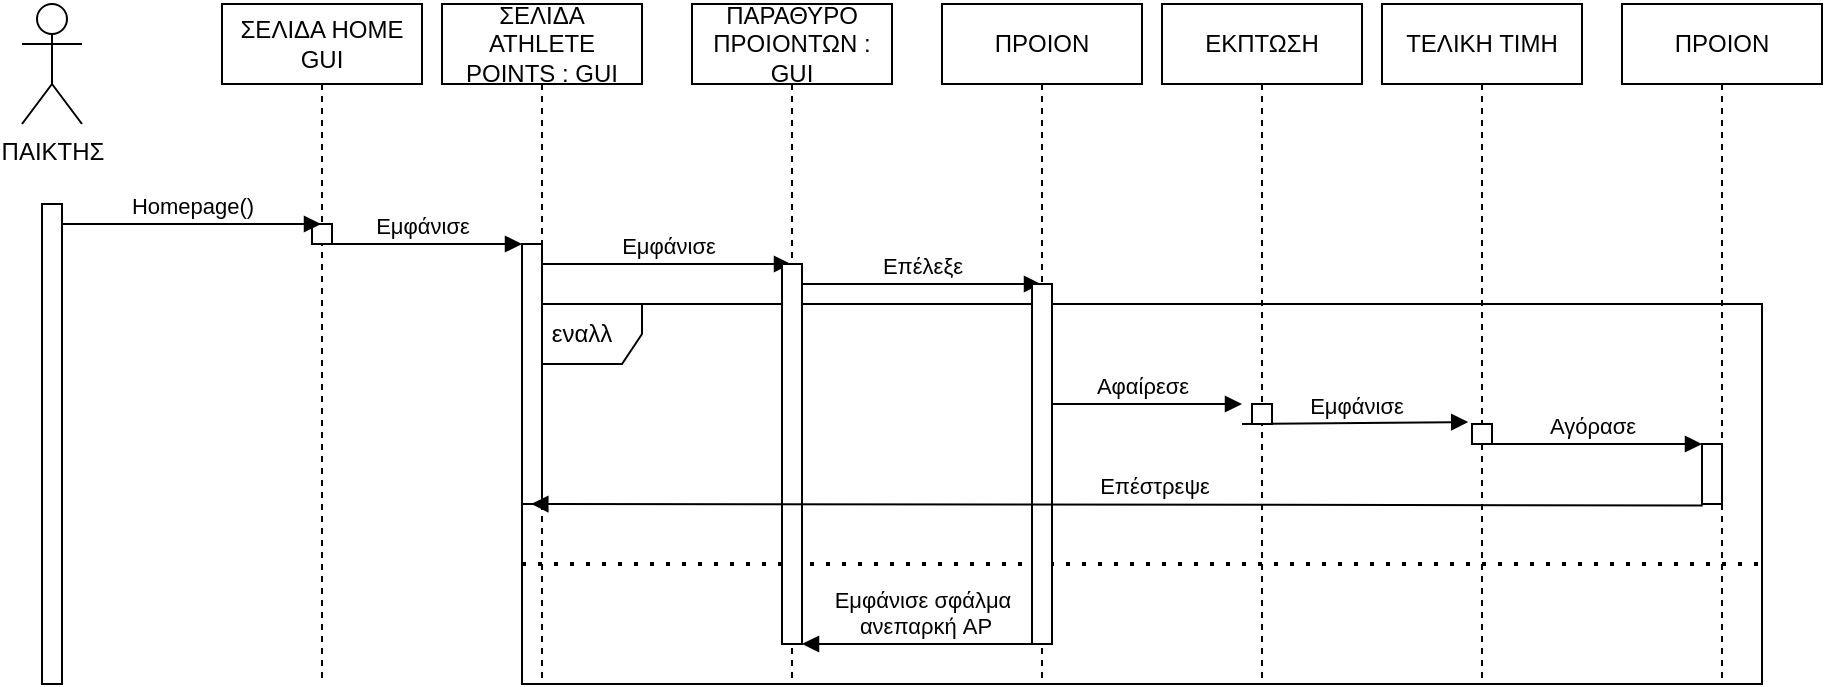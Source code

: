 <mxfile version="18.1.1" type="device"><diagram id="kgpKYQtTHZ0yAKxKKP6v" name="Page-1"><mxGraphModel dx="2213" dy="722" grid="1" gridSize="10" guides="1" tooltips="1" connect="1" arrows="1" fold="1" page="1" pageScale="1" pageWidth="850" pageHeight="1100" math="0" shadow="0"><root><mxCell id="0"/><mxCell id="1" parent="0"/><mxCell id="24NRVxRuh_-m1uV7dO-u-2" value="ΠΑΙΚΤΗΣ" style="shape=umlActor;verticalLabelPosition=bottom;verticalAlign=top;html=1;" parent="1" vertex="1"><mxGeometry x="-40" y="310" width="30" height="60" as="geometry"/></mxCell><mxCell id="24NRVxRuh_-m1uV7dO-u-17" value="Εμφάνισε" style="html=1;verticalAlign=bottom;endArrow=block;rounded=0;" parent="1" edge="1"><mxGeometry x="0.004" width="80" relative="1" as="geometry"><mxPoint x="110" y="430.0" as="sourcePoint"/><mxPoint x="210" y="430" as="targetPoint"/><mxPoint as="offset"/></mxGeometry></mxCell><mxCell id="24NRVxRuh_-m1uV7dO-u-18" value="Εμφάνισε" style="html=1;verticalAlign=bottom;endArrow=block;rounded=0;" parent="1" edge="1"><mxGeometry x="0.004" width="80" relative="1" as="geometry"><mxPoint x="220" y="440" as="sourcePoint"/><mxPoint x="344.5" y="440" as="targetPoint"/><mxPoint as="offset"/></mxGeometry></mxCell><mxCell id="24NRVxRuh_-m1uV7dO-u-19" value="Επέλεξε" style="html=1;verticalAlign=bottom;endArrow=block;rounded=0;" parent="1" edge="1"><mxGeometry x="0.004" width="80" relative="1" as="geometry"><mxPoint x="350" y="450" as="sourcePoint"/><mxPoint x="469.5" y="450" as="targetPoint"/><mxPoint as="offset"/></mxGeometry></mxCell><mxCell id="24NRVxRuh_-m1uV7dO-u-20" value="εναλλ" style="shape=umlFrame;whiteSpace=wrap;html=1;" parent="1" vertex="1"><mxGeometry x="210" y="460" width="620" height="190" as="geometry"/></mxCell><mxCell id="24NRVxRuh_-m1uV7dO-u-22" value="Αφαίρεσε" style="html=1;verticalAlign=bottom;endArrow=block;rounded=0;" parent="1" edge="1"><mxGeometry x="0.004" width="80" relative="1" as="geometry"><mxPoint x="470" y="510" as="sourcePoint"/><mxPoint x="570" y="510" as="targetPoint"/><mxPoint as="offset"/></mxGeometry></mxCell><mxCell id="24NRVxRuh_-m1uV7dO-u-23" value="Εμφάνισε" style="html=1;verticalAlign=bottom;endArrow=block;rounded=0;entryX=-0.188;entryY=-0.097;entryDx=0;entryDy=0;entryPerimeter=0;" parent="1" edge="1" target="24NRVxRuh_-m1uV7dO-u-35"><mxGeometry x="0.004" width="80" relative="1" as="geometry"><mxPoint x="570" y="520" as="sourcePoint"/><mxPoint x="670" y="520" as="targetPoint"/><mxPoint as="offset"/></mxGeometry></mxCell><mxCell id="24NRVxRuh_-m1uV7dO-u-26" value="" style="endArrow=none;dashed=1;html=1;dashPattern=1 3;strokeWidth=2;rounded=0;" parent="1" edge="1"><mxGeometry width="50" height="50" relative="1" as="geometry"><mxPoint x="210" y="590" as="sourcePoint"/><mxPoint x="830" y="590" as="targetPoint"/></mxGeometry></mxCell><mxCell id="24NRVxRuh_-m1uV7dO-u-27" value="Εμφάνισε σφάλμα&lt;br&gt;&amp;nbsp;ανεπαρκή AP" style="html=1;verticalAlign=bottom;endArrow=block;rounded=0;" parent="1" edge="1"><mxGeometry x="0.004" width="80" relative="1" as="geometry"><mxPoint x="470.5" y="630" as="sourcePoint"/><mxPoint x="350" y="630" as="targetPoint"/><mxPoint as="offset"/></mxGeometry></mxCell><mxCell id="24NRVxRuh_-m1uV7dO-u-28" value="" style="html=1;points=[];perimeter=orthogonalPerimeter;" parent="1" vertex="1"><mxGeometry x="-30" y="410" width="10" height="240" as="geometry"/></mxCell><mxCell id="giLlE4g-wB3Z-9P12xvD-1" value="ΣΕΛΙΔΑ HOME&lt;br&gt;GUI&lt;br&gt;" style="shape=umlLifeline;perimeter=lifelinePerimeter;whiteSpace=wrap;html=1;container=1;collapsible=0;recursiveResize=0;outlineConnect=0;" vertex="1" parent="1"><mxGeometry x="60" y="310" width="100" height="340" as="geometry"/></mxCell><mxCell id="giLlE4g-wB3Z-9P12xvD-3" value="" style="html=1;points=[];perimeter=orthogonalPerimeter;" vertex="1" parent="giLlE4g-wB3Z-9P12xvD-1"><mxGeometry x="45" y="110" width="10" height="10" as="geometry"/></mxCell><mxCell id="giLlE4g-wB3Z-9P12xvD-2" value="Homepage()" style="html=1;verticalAlign=bottom;endArrow=block;rounded=0;" edge="1" parent="1" target="giLlE4g-wB3Z-9P12xvD-1"><mxGeometry x="0.004" width="80" relative="1" as="geometry"><mxPoint x="-20" y="420" as="sourcePoint"/><mxPoint x="80" y="420" as="targetPoint"/><mxPoint as="offset"/></mxGeometry></mxCell><mxCell id="giLlE4g-wB3Z-9P12xvD-7" value="ΣΕΛΙΔΑ ATHLETE POINTS : GUI" style="shape=umlLifeline;perimeter=lifelinePerimeter;whiteSpace=wrap;html=1;container=1;collapsible=0;recursiveResize=0;outlineConnect=0;" vertex="1" parent="1"><mxGeometry x="170" y="310" width="100" height="340" as="geometry"/></mxCell><mxCell id="giLlE4g-wB3Z-9P12xvD-8" value="" style="html=1;points=[];perimeter=orthogonalPerimeter;" vertex="1" parent="giLlE4g-wB3Z-9P12xvD-7"><mxGeometry x="40" y="120" width="10" height="130" as="geometry"/></mxCell><mxCell id="giLlE4g-wB3Z-9P12xvD-9" value="ΠΑΡΑΘΥΡΟ ΠΡΟΙΟΝΤΩΝ : GUI" style="shape=umlLifeline;perimeter=lifelinePerimeter;whiteSpace=wrap;html=1;container=1;collapsible=0;recursiveResize=0;outlineConnect=0;" vertex="1" parent="1"><mxGeometry x="295" y="310" width="100" height="340" as="geometry"/></mxCell><mxCell id="giLlE4g-wB3Z-9P12xvD-14" value="" style="html=1;points=[];perimeter=orthogonalPerimeter;" vertex="1" parent="giLlE4g-wB3Z-9P12xvD-9"><mxGeometry x="45" y="130" width="10" height="190" as="geometry"/></mxCell><mxCell id="giLlE4g-wB3Z-9P12xvD-11" value="ΕΚΠΤΩΣΗ" style="shape=umlLifeline;perimeter=lifelinePerimeter;whiteSpace=wrap;html=1;container=1;collapsible=0;recursiveResize=0;outlineConnect=0;" vertex="1" parent="1"><mxGeometry x="530" y="310" width="100" height="340" as="geometry"/></mxCell><mxCell id="24NRVxRuh_-m1uV7dO-u-34" value="" style="html=1;points=[];perimeter=orthogonalPerimeter;" parent="giLlE4g-wB3Z-9P12xvD-11" vertex="1"><mxGeometry x="45" y="200" width="10" height="10" as="geometry"/></mxCell><mxCell id="giLlE4g-wB3Z-9P12xvD-12" value="ΤΕΛΙΚΗ ΤΙΜΗ" style="shape=umlLifeline;perimeter=lifelinePerimeter;whiteSpace=wrap;html=1;container=1;collapsible=0;recursiveResize=0;outlineConnect=0;" vertex="1" parent="1"><mxGeometry x="640" y="310" width="100" height="340" as="geometry"/></mxCell><mxCell id="24NRVxRuh_-m1uV7dO-u-35" value="" style="html=1;points=[];perimeter=orthogonalPerimeter;" parent="giLlE4g-wB3Z-9P12xvD-12" vertex="1"><mxGeometry x="45" y="210" width="10" height="10" as="geometry"/></mxCell><mxCell id="giLlE4g-wB3Z-9P12xvD-13" value="ΠΡΟΙΟΝ" style="shape=umlLifeline;perimeter=lifelinePerimeter;whiteSpace=wrap;html=1;container=1;collapsible=0;recursiveResize=0;outlineConnect=0;" vertex="1" parent="1"><mxGeometry x="420" y="310" width="100" height="340" as="geometry"/></mxCell><mxCell id="24NRVxRuh_-m1uV7dO-u-33" value="" style="html=1;points=[];perimeter=orthogonalPerimeter;" parent="giLlE4g-wB3Z-9P12xvD-13" vertex="1"><mxGeometry x="45" y="140" width="10" height="180" as="geometry"/></mxCell><mxCell id="giLlE4g-wB3Z-9P12xvD-16" value="ΠΡΟΙΟΝ" style="shape=umlLifeline;perimeter=lifelinePerimeter;whiteSpace=wrap;html=1;container=1;collapsible=0;recursiveResize=0;outlineConnect=0;" vertex="1" parent="1"><mxGeometry x="760" y="310" width="100" height="340" as="geometry"/></mxCell><mxCell id="24NRVxRuh_-m1uV7dO-u-37" value="" style="html=1;points=[];perimeter=orthogonalPerimeter;" parent="giLlE4g-wB3Z-9P12xvD-16" vertex="1"><mxGeometry x="40" y="220" width="10" height="30" as="geometry"/></mxCell><mxCell id="24NRVxRuh_-m1uV7dO-u-24" value="Αγόρασε" style="html=1;verticalAlign=bottom;endArrow=block;rounded=0;" parent="giLlE4g-wB3Z-9P12xvD-16" edge="1"><mxGeometry x="0.004" width="80" relative="1" as="geometry"><mxPoint x="-70" y="220" as="sourcePoint"/><mxPoint x="40" y="220" as="targetPoint"/><mxPoint as="offset"/></mxGeometry></mxCell><mxCell id="24NRVxRuh_-m1uV7dO-u-25" value="Επέστρεψε" style="html=1;verticalAlign=bottom;endArrow=block;rounded=0;exitX=0.034;exitY=1.023;exitDx=0;exitDy=0;exitPerimeter=0;" parent="giLlE4g-wB3Z-9P12xvD-16" edge="1" source="24NRVxRuh_-m1uV7dO-u-37"><mxGeometry x="-0.063" width="80" relative="1" as="geometry"><mxPoint x="30" y="250" as="sourcePoint"/><mxPoint x="-545.333" y="250" as="targetPoint"/><mxPoint as="offset"/></mxGeometry></mxCell></root></mxGraphModel></diagram></mxfile>
